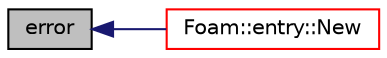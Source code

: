 digraph "error"
{
  bgcolor="transparent";
  edge [fontname="Helvetica",fontsize="10",labelfontname="Helvetica",labelfontsize="10"];
  node [fontname="Helvetica",fontsize="10",shape=record];
  rankdir="LR";
  Node1 [label="error",height=0.2,width=0.4,color="black", fillcolor="grey75", style="filled", fontcolor="black"];
  Node1 -> Node2 [dir="back",color="midnightblue",fontsize="10",style="solid",fontname="Helvetica"];
  Node2 [label="Foam::entry::New",height=0.2,width=0.4,color="red",URL="$a00669.html#a8a226a546ec766d55192e65b55f87715",tooltip="Construct from Istream and insert into dictionary. "];
}
